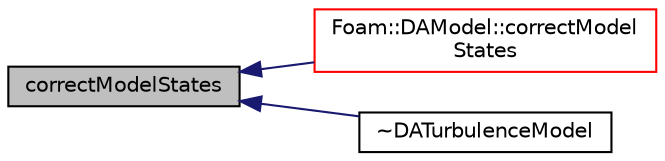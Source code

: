 digraph "correctModelStates"
{
  bgcolor="transparent";
  edge [fontname="Helvetica",fontsize="10",labelfontname="Helvetica",labelfontsize="10"];
  node [fontname="Helvetica",fontsize="10",shape=record];
  rankdir="LR";
  Node50 [label="correctModelStates",height=0.2,width=0.4,color="black", fillcolor="grey75", style="filled", fontcolor="black"];
  Node50 -> Node51 [dir="back",color="midnightblue",fontsize="10",style="solid",fontname="Helvetica"];
  Node51 [label="Foam::DAModel::correctModel\lStates",height=0.2,width=0.4,color="red",URL="$classFoam_1_1DAModel.html#a2e4c3f0083fff43100aa6fdef6b94c88",tooltip="update the name in modelStates based on the selected physical model at runtime "];
  Node50 -> Node57 [dir="back",color="midnightblue",fontsize="10",style="solid",fontname="Helvetica"];
  Node57 [label="~DATurbulenceModel",height=0.2,width=0.4,color="black",URL="$classFoam_1_1DATurbulenceModel.html#a4da443a900be70678681adc3cb584741"];
}
